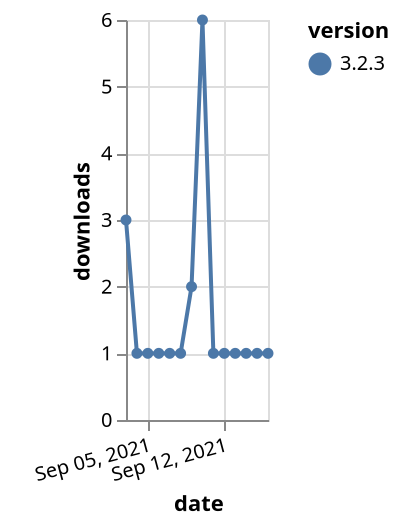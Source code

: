 {"$schema": "https://vega.github.io/schema/vega-lite/v5.json", "description": "A simple bar chart with embedded data.", "data": {"values": [{"date": "2021-09-03", "total": 504, "delta": 3, "version": "3.2.3"}, {"date": "2021-09-04", "total": 505, "delta": 1, "version": "3.2.3"}, {"date": "2021-09-05", "total": 506, "delta": 1, "version": "3.2.3"}, {"date": "2021-09-06", "total": 507, "delta": 1, "version": "3.2.3"}, {"date": "2021-09-07", "total": 508, "delta": 1, "version": "3.2.3"}, {"date": "2021-09-08", "total": 509, "delta": 1, "version": "3.2.3"}, {"date": "2021-09-09", "total": 511, "delta": 2, "version": "3.2.3"}, {"date": "2021-09-10", "total": 517, "delta": 6, "version": "3.2.3"}, {"date": "2021-09-11", "total": 518, "delta": 1, "version": "3.2.3"}, {"date": "2021-09-12", "total": 519, "delta": 1, "version": "3.2.3"}, {"date": "2021-09-13", "total": 520, "delta": 1, "version": "3.2.3"}, {"date": "2021-09-14", "total": 521, "delta": 1, "version": "3.2.3"}, {"date": "2021-09-15", "total": 522, "delta": 1, "version": "3.2.3"}, {"date": "2021-09-16", "total": 523, "delta": 1, "version": "3.2.3"}]}, "width": "container", "mark": {"type": "line", "point": {"filled": true}}, "encoding": {"x": {"field": "date", "type": "temporal", "timeUnit": "yearmonthdate", "title": "date", "axis": {"labelAngle": -15}}, "y": {"field": "delta", "type": "quantitative", "title": "downloads"}, "color": {"field": "version", "type": "nominal"}, "tooltip": {"field": "delta"}}}